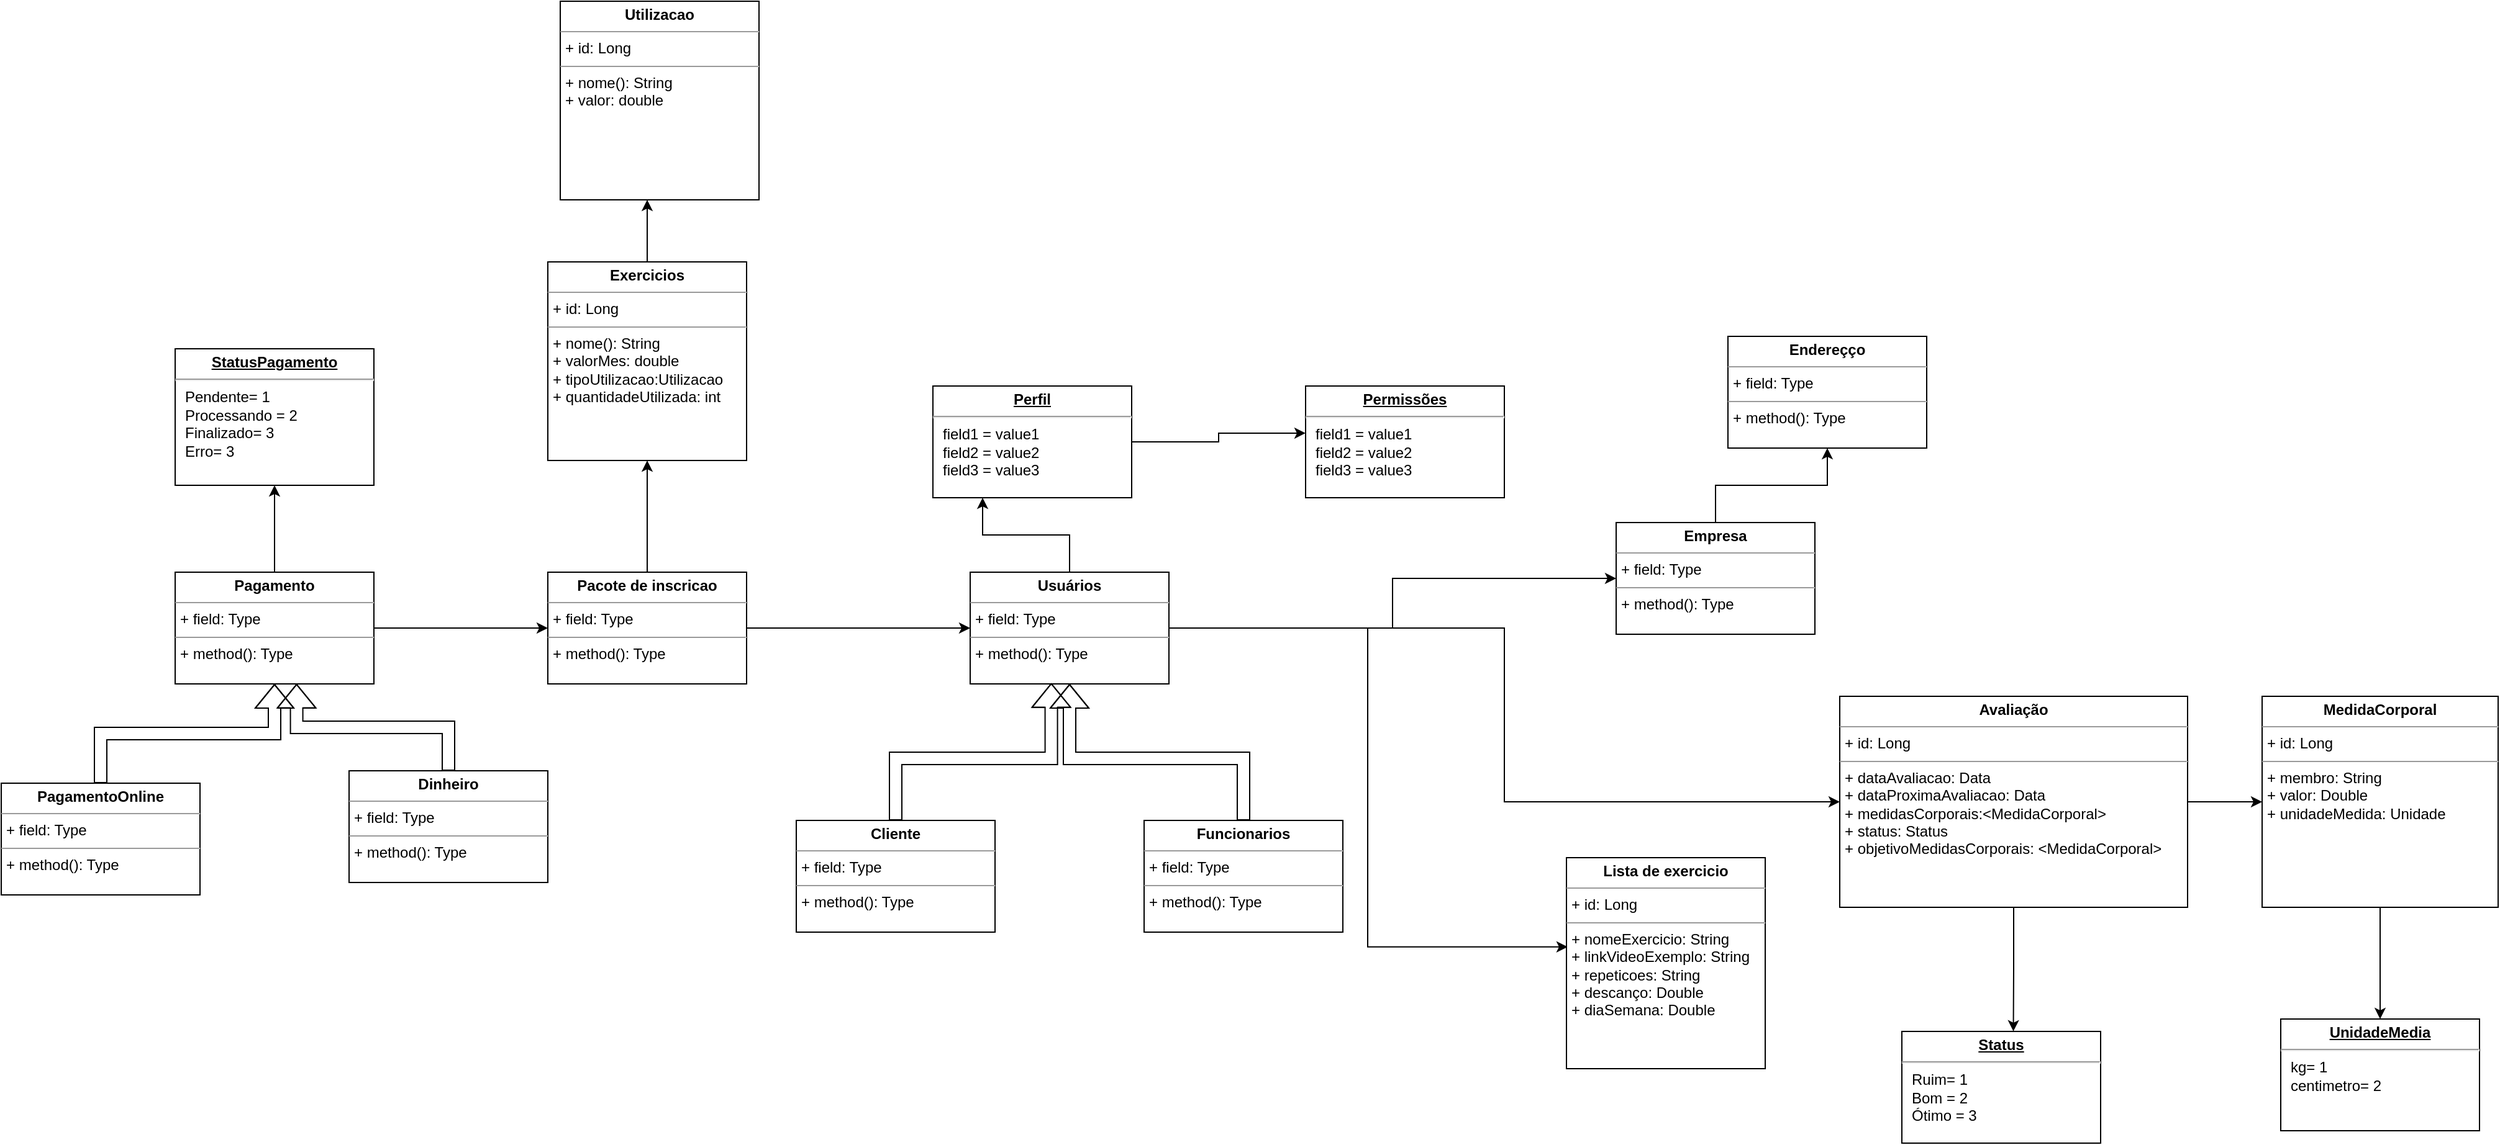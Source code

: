<mxfile version="20.7.4" type="github">
  <diagram id="jnY9CkC_rshAEeJaLenp" name="Página-1">
    <mxGraphModel dx="1583" dy="1586" grid="1" gridSize="10" guides="1" tooltips="1" connect="1" arrows="1" fold="1" page="1" pageScale="1" pageWidth="827" pageHeight="1169" math="0" shadow="0">
      <root>
        <mxCell id="0" />
        <mxCell id="1" parent="0" />
        <mxCell id="A7t_VNiq62A0DLeRyUWz-16" style="edgeStyle=orthogonalEdgeStyle;rounded=0;orthogonalLoop=1;jettySize=auto;html=1;entryX=0.25;entryY=1;entryDx=0;entryDy=0;" edge="1" parent="1" source="A7t_VNiq62A0DLeRyUWz-1" target="A7t_VNiq62A0DLeRyUWz-11">
          <mxGeometry relative="1" as="geometry" />
        </mxCell>
        <mxCell id="A7t_VNiq62A0DLeRyUWz-18" style="edgeStyle=orthogonalEdgeStyle;rounded=0;orthogonalLoop=1;jettySize=auto;html=1;entryX=0;entryY=0.5;entryDx=0;entryDy=0;" edge="1" parent="1" source="A7t_VNiq62A0DLeRyUWz-1" target="A7t_VNiq62A0DLeRyUWz-17">
          <mxGeometry relative="1" as="geometry" />
        </mxCell>
        <mxCell id="A7t_VNiq62A0DLeRyUWz-23" style="edgeStyle=orthogonalEdgeStyle;rounded=0;orthogonalLoop=1;jettySize=auto;html=1;entryX=0.006;entryY=0.423;entryDx=0;entryDy=0;entryPerimeter=0;" edge="1" parent="1" source="A7t_VNiq62A0DLeRyUWz-1" target="A7t_VNiq62A0DLeRyUWz-19">
          <mxGeometry relative="1" as="geometry" />
        </mxCell>
        <mxCell id="A7t_VNiq62A0DLeRyUWz-25" style="edgeStyle=orthogonalEdgeStyle;rounded=0;orthogonalLoop=1;jettySize=auto;html=1;entryX=0;entryY=0.5;entryDx=0;entryDy=0;" edge="1" parent="1" source="A7t_VNiq62A0DLeRyUWz-1" target="A7t_VNiq62A0DLeRyUWz-24">
          <mxGeometry relative="1" as="geometry" />
        </mxCell>
        <mxCell id="A7t_VNiq62A0DLeRyUWz-1" value="&lt;p style=&quot;margin:0px;margin-top:4px;text-align:center;&quot;&gt;&lt;b&gt;Usuários&lt;/b&gt;&lt;/p&gt;&lt;hr size=&quot;1&quot;&gt;&lt;p style=&quot;margin:0px;margin-left:4px;&quot;&gt;+ field: Type&lt;/p&gt;&lt;hr size=&quot;1&quot;&gt;&lt;p style=&quot;margin:0px;margin-left:4px;&quot;&gt;+ method(): Type&lt;/p&gt;" style="verticalAlign=top;align=left;overflow=fill;fontSize=12;fontFamily=Helvetica;html=1;" vertex="1" parent="1">
          <mxGeometry x="240" y="80" width="160" height="90" as="geometry" />
        </mxCell>
        <mxCell id="A7t_VNiq62A0DLeRyUWz-2" value="&lt;p style=&quot;margin:0px;margin-top:4px;text-align:center;&quot;&gt;&lt;b&gt;Cliente&lt;/b&gt;&lt;/p&gt;&lt;hr size=&quot;1&quot;&gt;&lt;p style=&quot;margin:0px;margin-left:4px;&quot;&gt;+ field: Type&lt;/p&gt;&lt;hr size=&quot;1&quot;&gt;&lt;p style=&quot;margin:0px;margin-left:4px;&quot;&gt;+ method(): Type&lt;/p&gt;" style="verticalAlign=top;align=left;overflow=fill;fontSize=12;fontFamily=Helvetica;html=1;" vertex="1" parent="1">
          <mxGeometry x="100" y="280" width="160" height="90" as="geometry" />
        </mxCell>
        <mxCell id="A7t_VNiq62A0DLeRyUWz-3" value="&lt;p style=&quot;margin:0px;margin-top:4px;text-align:center;&quot;&gt;&lt;b&gt;Funcionarios&lt;/b&gt;&lt;/p&gt;&lt;hr size=&quot;1&quot;&gt;&lt;p style=&quot;margin:0px;margin-left:4px;&quot;&gt;+ field: Type&lt;/p&gt;&lt;hr size=&quot;1&quot;&gt;&lt;p style=&quot;margin:0px;margin-left:4px;&quot;&gt;+ method(): Type&lt;/p&gt;" style="verticalAlign=top;align=left;overflow=fill;fontSize=12;fontFamily=Helvetica;html=1;" vertex="1" parent="1">
          <mxGeometry x="380" y="280" width="160" height="90" as="geometry" />
        </mxCell>
        <mxCell id="A7t_VNiq62A0DLeRyUWz-10" value="&lt;p style=&quot;margin:0px;margin-top:4px;text-align:center;text-decoration:underline;&quot;&gt;&lt;b&gt;Permissões&lt;/b&gt;&lt;/p&gt;&lt;hr&gt;&lt;p style=&quot;margin:0px;margin-left:8px;&quot;&gt;field1 = value1&lt;br&gt;field2 = value2&lt;br&gt;field3 = value3&lt;/p&gt;" style="verticalAlign=top;align=left;overflow=fill;fontSize=12;fontFamily=Helvetica;html=1;" vertex="1" parent="1">
          <mxGeometry x="510" y="-70" width="160" height="90" as="geometry" />
        </mxCell>
        <mxCell id="A7t_VNiq62A0DLeRyUWz-15" style="edgeStyle=orthogonalEdgeStyle;rounded=0;orthogonalLoop=1;jettySize=auto;html=1;entryX=0;entryY=0.422;entryDx=0;entryDy=0;entryPerimeter=0;" edge="1" parent="1" source="A7t_VNiq62A0DLeRyUWz-11" target="A7t_VNiq62A0DLeRyUWz-10">
          <mxGeometry relative="1" as="geometry" />
        </mxCell>
        <mxCell id="A7t_VNiq62A0DLeRyUWz-11" value="&lt;p style=&quot;margin:0px;margin-top:4px;text-align:center;text-decoration:underline;&quot;&gt;&lt;b&gt;Perfil&lt;/b&gt;&lt;/p&gt;&lt;hr&gt;&lt;p style=&quot;margin:0px;margin-left:8px;&quot;&gt;field1 = value1&lt;br&gt;field2 = value2&lt;br&gt;field3 = value3&lt;/p&gt;" style="verticalAlign=top;align=left;overflow=fill;fontSize=12;fontFamily=Helvetica;html=1;" vertex="1" parent="1">
          <mxGeometry x="210" y="-70" width="160" height="90" as="geometry" />
        </mxCell>
        <mxCell id="A7t_VNiq62A0DLeRyUWz-8" style="edgeStyle=orthogonalEdgeStyle;rounded=0;orthogonalLoop=1;jettySize=auto;html=1;entryX=0.408;entryY=0.993;entryDx=0;entryDy=0;entryPerimeter=0;shape=flexArrow;" edge="1" parent="1" source="A7t_VNiq62A0DLeRyUWz-2" target="A7t_VNiq62A0DLeRyUWz-1">
          <mxGeometry relative="1" as="geometry">
            <Array as="points">
              <mxPoint x="180" y="230" />
              <mxPoint x="305" y="230" />
            </Array>
          </mxGeometry>
        </mxCell>
        <mxCell id="A7t_VNiq62A0DLeRyUWz-9" style="edgeStyle=orthogonalEdgeStyle;rounded=0;orthogonalLoop=1;jettySize=auto;html=1;shape=flexArrow;exitX=0.5;exitY=0;exitDx=0;exitDy=0;" edge="1" parent="1" source="A7t_VNiq62A0DLeRyUWz-3">
          <mxGeometry relative="1" as="geometry">
            <mxPoint x="320" y="170" as="targetPoint" />
            <mxPoint x="460" y="260" as="sourcePoint" />
            <Array as="points">
              <mxPoint x="460" y="230" />
              <mxPoint x="320" y="230" />
            </Array>
          </mxGeometry>
        </mxCell>
        <mxCell id="A7t_VNiq62A0DLeRyUWz-22" style="edgeStyle=orthogonalEdgeStyle;rounded=0;orthogonalLoop=1;jettySize=auto;html=1;entryX=0.5;entryY=1;entryDx=0;entryDy=0;" edge="1" parent="1" source="A7t_VNiq62A0DLeRyUWz-17" target="A7t_VNiq62A0DLeRyUWz-21">
          <mxGeometry relative="1" as="geometry" />
        </mxCell>
        <mxCell id="A7t_VNiq62A0DLeRyUWz-17" value="&lt;p style=&quot;margin:0px;margin-top:4px;text-align:center;&quot;&gt;&lt;b&gt;Empresa&lt;/b&gt;&lt;/p&gt;&lt;hr size=&quot;1&quot;&gt;&lt;p style=&quot;margin:0px;margin-left:4px;&quot;&gt;+ field: Type&lt;/p&gt;&lt;hr size=&quot;1&quot;&gt;&lt;p style=&quot;margin:0px;margin-left:4px;&quot;&gt;+ method(): Type&lt;/p&gt;" style="verticalAlign=top;align=left;overflow=fill;fontSize=12;fontFamily=Helvetica;html=1;" vertex="1" parent="1">
          <mxGeometry x="760" y="40" width="160" height="90" as="geometry" />
        </mxCell>
        <mxCell id="A7t_VNiq62A0DLeRyUWz-19" value="&lt;p style=&quot;margin:0px;margin-top:4px;text-align:center;&quot;&gt;&lt;b&gt;Lista de exercicio&lt;/b&gt;&lt;/p&gt;&lt;hr size=&quot;1&quot;&gt;&lt;p style=&quot;margin:0px;margin-left:4px;&quot;&gt;+ id: Long&lt;/p&gt;&lt;hr size=&quot;1&quot;&gt;&lt;p style=&quot;margin:0px;margin-left:4px;&quot;&gt;+ nomeExercicio: String&lt;/p&gt;&lt;p style=&quot;margin:0px;margin-left:4px;&quot;&gt;+ linkVideoExemplo: String&lt;br&gt;&lt;/p&gt;&lt;p style=&quot;margin:0px;margin-left:4px;&quot;&gt;+ repeticoes: String&lt;br&gt;&lt;/p&gt;&lt;p style=&quot;margin:0px;margin-left:4px;&quot;&gt;+ descanço: Double&lt;br&gt;&lt;/p&gt;&lt;p style=&quot;margin:0px;margin-left:4px;&quot;&gt;+ diaSemana: Double&lt;br&gt;&lt;/p&gt;&lt;p style=&quot;margin:0px;margin-left:4px;&quot;&gt;&lt;br&gt;&lt;/p&gt;&lt;p style=&quot;margin:0px;margin-left:4px;&quot;&gt;&lt;br&gt;&lt;/p&gt;" style="verticalAlign=top;align=left;overflow=fill;fontSize=12;fontFamily=Helvetica;html=1;" vertex="1" parent="1">
          <mxGeometry x="720" y="310" width="160" height="170" as="geometry" />
        </mxCell>
        <mxCell id="A7t_VNiq62A0DLeRyUWz-21" value="&lt;p style=&quot;margin:0px;margin-top:4px;text-align:center;&quot;&gt;&lt;b&gt;Endereçço&lt;/b&gt;&lt;/p&gt;&lt;hr size=&quot;1&quot;&gt;&lt;p style=&quot;margin:0px;margin-left:4px;&quot;&gt;+ field: Type&lt;/p&gt;&lt;hr size=&quot;1&quot;&gt;&lt;p style=&quot;margin:0px;margin-left:4px;&quot;&gt;+ method(): Type&lt;/p&gt;" style="verticalAlign=top;align=left;overflow=fill;fontSize=12;fontFamily=Helvetica;html=1;" vertex="1" parent="1">
          <mxGeometry x="850" y="-110" width="160" height="90" as="geometry" />
        </mxCell>
        <mxCell id="A7t_VNiq62A0DLeRyUWz-27" style="edgeStyle=orthogonalEdgeStyle;rounded=0;orthogonalLoop=1;jettySize=auto;html=1;entryX=0;entryY=0.5;entryDx=0;entryDy=0;" edge="1" parent="1" source="A7t_VNiq62A0DLeRyUWz-24" target="A7t_VNiq62A0DLeRyUWz-26">
          <mxGeometry relative="1" as="geometry" />
        </mxCell>
        <mxCell id="A7t_VNiq62A0DLeRyUWz-31" style="edgeStyle=orthogonalEdgeStyle;rounded=0;orthogonalLoop=1;jettySize=auto;html=1;entryX=0.561;entryY=-0.001;entryDx=0;entryDy=0;entryPerimeter=0;" edge="1" parent="1" source="A7t_VNiq62A0DLeRyUWz-24" target="A7t_VNiq62A0DLeRyUWz-30">
          <mxGeometry relative="1" as="geometry" />
        </mxCell>
        <mxCell id="A7t_VNiq62A0DLeRyUWz-24" value="&lt;p style=&quot;margin:0px;margin-top:4px;text-align:center;&quot;&gt;&lt;b&gt;Avaliação&lt;/b&gt;&lt;/p&gt;&lt;hr size=&quot;1&quot;&gt;&lt;p style=&quot;margin:0px;margin-left:4px;&quot;&gt;+ id: Long&lt;/p&gt;&lt;hr size=&quot;1&quot;&gt;&lt;p style=&quot;margin:0px;margin-left:4px;&quot;&gt;+ dataAvaliacao: Data&lt;/p&gt;&lt;p style=&quot;margin:0px;margin-left:4px;&quot;&gt;+ dataProximaAvaliacao: Data&lt;br&gt;&lt;/p&gt;&lt;p style=&quot;margin:0px;margin-left:4px;&quot;&gt;+ medidasCorporais:&amp;lt;MedidaCorporal&amp;gt;&lt;/p&gt;&lt;p style=&quot;margin:0px;margin-left:4px;&quot;&gt;+ status: Status&lt;/p&gt;&lt;p style=&quot;margin:0px;margin-left:4px;&quot;&gt;+ objetivoMedidasCorporais: &amp;lt;MedidaCorporal&amp;gt;&lt;/p&gt;&lt;p style=&quot;margin:0px;margin-left:4px;&quot;&gt;&lt;br&gt;&lt;/p&gt;&lt;p style=&quot;margin:0px;margin-left:4px;&quot;&gt;&lt;br&gt;&lt;/p&gt;&lt;p style=&quot;margin:0px;margin-left:4px;&quot;&gt;&lt;br&gt;&lt;/p&gt;" style="verticalAlign=top;align=left;overflow=fill;fontSize=12;fontFamily=Helvetica;html=1;" vertex="1" parent="1">
          <mxGeometry x="940" y="180" width="280" height="170" as="geometry" />
        </mxCell>
        <mxCell id="A7t_VNiq62A0DLeRyUWz-29" style="edgeStyle=orthogonalEdgeStyle;rounded=0;orthogonalLoop=1;jettySize=auto;html=1;" edge="1" parent="1" source="A7t_VNiq62A0DLeRyUWz-26" target="A7t_VNiq62A0DLeRyUWz-28">
          <mxGeometry relative="1" as="geometry" />
        </mxCell>
        <mxCell id="A7t_VNiq62A0DLeRyUWz-26" value="&lt;p style=&quot;margin:0px;margin-top:4px;text-align:center;&quot;&gt;&lt;b&gt;MedidaCorporal&lt;/b&gt;&lt;/p&gt;&lt;hr size=&quot;1&quot;&gt;&lt;p style=&quot;margin:0px;margin-left:4px;&quot;&gt;+ id: Long&lt;/p&gt;&lt;hr size=&quot;1&quot;&gt;&lt;p style=&quot;margin:0px;margin-left:4px;&quot;&gt;+ membro: String&lt;/p&gt;&lt;p style=&quot;margin:0px;margin-left:4px;&quot;&gt;+ valor: Double&lt;br&gt;&lt;/p&gt;&lt;p style=&quot;margin:0px;margin-left:4px;&quot;&gt;+ unidadeMedida: Unidade&lt;/p&gt;&lt;p style=&quot;margin:0px;margin-left:4px;&quot;&gt;&lt;br&gt;&lt;/p&gt;&lt;p style=&quot;margin:0px;margin-left:4px;&quot;&gt;&lt;br&gt;&lt;/p&gt;&lt;p style=&quot;margin:0px;margin-left:4px;&quot;&gt;&lt;br&gt;&lt;/p&gt;" style="verticalAlign=top;align=left;overflow=fill;fontSize=12;fontFamily=Helvetica;html=1;" vertex="1" parent="1">
          <mxGeometry x="1280" y="180" width="190" height="170" as="geometry" />
        </mxCell>
        <mxCell id="A7t_VNiq62A0DLeRyUWz-28" value="&lt;p style=&quot;margin:0px;margin-top:4px;text-align:center;text-decoration:underline;&quot;&gt;&lt;b&gt;UnidadeMedia&lt;/b&gt;&lt;/p&gt;&lt;hr&gt;&lt;p style=&quot;margin:0px;margin-left:8px;&quot;&gt;kg= 1&lt;br&gt;centimetro= 2&lt;br&gt;&lt;br&gt;&lt;/p&gt;" style="verticalAlign=top;align=left;overflow=fill;fontSize=12;fontFamily=Helvetica;html=1;" vertex="1" parent="1">
          <mxGeometry x="1295" y="440" width="160" height="90" as="geometry" />
        </mxCell>
        <mxCell id="A7t_VNiq62A0DLeRyUWz-30" value="&lt;p style=&quot;margin:0px;margin-top:4px;text-align:center;text-decoration:underline;&quot;&gt;&lt;b&gt;Status&lt;/b&gt;&lt;/p&gt;&lt;hr&gt;&lt;p style=&quot;margin:0px;margin-left:8px;&quot;&gt;Ruim= 1&lt;br&gt;Bom = 2&lt;/p&gt;&lt;p style=&quot;margin:0px;margin-left:8px;&quot;&gt;Ótimo = 3&lt;br&gt;&lt;br&gt;&lt;/p&gt;" style="verticalAlign=top;align=left;overflow=fill;fontSize=12;fontFamily=Helvetica;html=1;" vertex="1" parent="1">
          <mxGeometry x="990" y="450" width="160" height="90" as="geometry" />
        </mxCell>
        <mxCell id="A7t_VNiq62A0DLeRyUWz-33" style="edgeStyle=orthogonalEdgeStyle;rounded=0;orthogonalLoop=1;jettySize=auto;html=1;entryX=0;entryY=0.5;entryDx=0;entryDy=0;" edge="1" parent="1" source="A7t_VNiq62A0DLeRyUWz-32" target="A7t_VNiq62A0DLeRyUWz-1">
          <mxGeometry relative="1" as="geometry" />
        </mxCell>
        <mxCell id="A7t_VNiq62A0DLeRyUWz-43" style="edgeStyle=orthogonalEdgeStyle;rounded=0;orthogonalLoop=1;jettySize=auto;html=1;entryX=0.5;entryY=1;entryDx=0;entryDy=0;" edge="1" parent="1" source="A7t_VNiq62A0DLeRyUWz-32" target="A7t_VNiq62A0DLeRyUWz-40">
          <mxGeometry relative="1" as="geometry" />
        </mxCell>
        <mxCell id="A7t_VNiq62A0DLeRyUWz-32" value="&lt;p style=&quot;margin:0px;margin-top:4px;text-align:center;&quot;&gt;&lt;b&gt;Pacote de inscricao&lt;/b&gt;&lt;/p&gt;&lt;hr size=&quot;1&quot;&gt;&lt;p style=&quot;margin:0px;margin-left:4px;&quot;&gt;+ field: Type&lt;/p&gt;&lt;hr size=&quot;1&quot;&gt;&lt;p style=&quot;margin:0px;margin-left:4px;&quot;&gt;+ method(): Type&lt;/p&gt;" style="verticalAlign=top;align=left;overflow=fill;fontSize=12;fontFamily=Helvetica;html=1;" vertex="1" parent="1">
          <mxGeometry x="-100" y="80" width="160" height="90" as="geometry" />
        </mxCell>
        <mxCell id="A7t_VNiq62A0DLeRyUWz-35" style="edgeStyle=orthogonalEdgeStyle;rounded=0;orthogonalLoop=1;jettySize=auto;html=1;entryX=0;entryY=0.5;entryDx=0;entryDy=0;" edge="1" parent="1" source="A7t_VNiq62A0DLeRyUWz-34" target="A7t_VNiq62A0DLeRyUWz-32">
          <mxGeometry relative="1" as="geometry" />
        </mxCell>
        <mxCell id="A7t_VNiq62A0DLeRyUWz-46" style="edgeStyle=orthogonalEdgeStyle;rounded=0;orthogonalLoop=1;jettySize=auto;html=1;entryX=0.5;entryY=1;entryDx=0;entryDy=0;" edge="1" parent="1" source="A7t_VNiq62A0DLeRyUWz-34" target="A7t_VNiq62A0DLeRyUWz-45">
          <mxGeometry relative="1" as="geometry" />
        </mxCell>
        <mxCell id="A7t_VNiq62A0DLeRyUWz-34" value="&lt;p style=&quot;margin:0px;margin-top:4px;text-align:center;&quot;&gt;&lt;b&gt;Pagamento&lt;/b&gt;&lt;/p&gt;&lt;hr size=&quot;1&quot;&gt;&lt;p style=&quot;margin:0px;margin-left:4px;&quot;&gt;+ field: Type&lt;/p&gt;&lt;hr size=&quot;1&quot;&gt;&lt;p style=&quot;margin:0px;margin-left:4px;&quot;&gt;+ method(): Type&lt;/p&gt;" style="verticalAlign=top;align=left;overflow=fill;fontSize=12;fontFamily=Helvetica;html=1;" vertex="1" parent="1">
          <mxGeometry x="-400" y="80" width="160" height="90" as="geometry" />
        </mxCell>
        <mxCell id="A7t_VNiq62A0DLeRyUWz-38" style="edgeStyle=orthogonalEdgeStyle;shape=flexArrow;rounded=0;orthogonalLoop=1;jettySize=auto;html=1;entryX=0.5;entryY=1;entryDx=0;entryDy=0;" edge="1" parent="1" source="A7t_VNiq62A0DLeRyUWz-36" target="A7t_VNiq62A0DLeRyUWz-34">
          <mxGeometry relative="1" as="geometry" />
        </mxCell>
        <mxCell id="A7t_VNiq62A0DLeRyUWz-36" value="&lt;p style=&quot;margin:0px;margin-top:4px;text-align:center;&quot;&gt;&lt;b&gt;PagamentoOnline&lt;/b&gt;&lt;/p&gt;&lt;hr size=&quot;1&quot;&gt;&lt;p style=&quot;margin:0px;margin-left:4px;&quot;&gt;+ field: Type&lt;/p&gt;&lt;hr size=&quot;1&quot;&gt;&lt;p style=&quot;margin:0px;margin-left:4px;&quot;&gt;+ method(): Type&lt;/p&gt;" style="verticalAlign=top;align=left;overflow=fill;fontSize=12;fontFamily=Helvetica;html=1;" vertex="1" parent="1">
          <mxGeometry x="-540" y="250" width="160" height="90" as="geometry" />
        </mxCell>
        <mxCell id="A7t_VNiq62A0DLeRyUWz-39" style="edgeStyle=orthogonalEdgeStyle;shape=flexArrow;rounded=0;orthogonalLoop=1;jettySize=auto;html=1;entryX=0.611;entryY=0.999;entryDx=0;entryDy=0;entryPerimeter=0;" edge="1" parent="1" source="A7t_VNiq62A0DLeRyUWz-37" target="A7t_VNiq62A0DLeRyUWz-34">
          <mxGeometry relative="1" as="geometry" />
        </mxCell>
        <mxCell id="A7t_VNiq62A0DLeRyUWz-37" value="&lt;p style=&quot;margin:0px;margin-top:4px;text-align:center;&quot;&gt;&lt;b&gt;Dinheiro&lt;/b&gt;&lt;/p&gt;&lt;hr size=&quot;1&quot;&gt;&lt;p style=&quot;margin:0px;margin-left:4px;&quot;&gt;+ field: Type&lt;/p&gt;&lt;hr size=&quot;1&quot;&gt;&lt;p style=&quot;margin:0px;margin-left:4px;&quot;&gt;+ method(): Type&lt;/p&gt;" style="verticalAlign=top;align=left;overflow=fill;fontSize=12;fontFamily=Helvetica;html=1;" vertex="1" parent="1">
          <mxGeometry x="-260" y="240" width="160" height="90" as="geometry" />
        </mxCell>
        <mxCell id="A7t_VNiq62A0DLeRyUWz-42" style="edgeStyle=orthogonalEdgeStyle;rounded=0;orthogonalLoop=1;jettySize=auto;html=1;entryX=0.5;entryY=1;entryDx=0;entryDy=0;" edge="1" parent="1" source="A7t_VNiq62A0DLeRyUWz-40">
          <mxGeometry relative="1" as="geometry">
            <mxPoint x="-20" y="-220" as="targetPoint" />
          </mxGeometry>
        </mxCell>
        <mxCell id="A7t_VNiq62A0DLeRyUWz-40" value="&lt;p style=&quot;margin:0px;margin-top:4px;text-align:center;&quot;&gt;&lt;b&gt;Exercicios&lt;/b&gt;&lt;/p&gt;&lt;hr size=&quot;1&quot;&gt;&lt;p style=&quot;margin:0px;margin-left:4px;&quot;&gt;+ id: Long&lt;/p&gt;&lt;hr size=&quot;1&quot;&gt;&lt;p style=&quot;margin:0px;margin-left:4px;&quot;&gt;+ nome(): String&lt;/p&gt;&lt;p style=&quot;margin:0px;margin-left:4px;&quot;&gt;+ valorMes: double&lt;/p&gt;&lt;p style=&quot;margin:0px;margin-left:4px;&quot;&gt;+ tipoUtilizacao:Utilizacao&lt;/p&gt;&lt;p style=&quot;margin:0px;margin-left:4px;&quot;&gt;+ quantidadeUtilizada: int&lt;/p&gt;" style="verticalAlign=top;align=left;overflow=fill;fontSize=12;fontFamily=Helvetica;html=1;" vertex="1" parent="1">
          <mxGeometry x="-100" y="-170" width="160" height="160" as="geometry" />
        </mxCell>
        <mxCell id="A7t_VNiq62A0DLeRyUWz-44" value="&lt;p style=&quot;margin:0px;margin-top:4px;text-align:center;&quot;&gt;&lt;b&gt;Utilizacao&lt;/b&gt;&lt;/p&gt;&lt;hr size=&quot;1&quot;&gt;&lt;p style=&quot;margin:0px;margin-left:4px;&quot;&gt;+ id: Long&lt;/p&gt;&lt;hr size=&quot;1&quot;&gt;&lt;p style=&quot;margin:0px;margin-left:4px;&quot;&gt;+ nome(): String&lt;/p&gt;&lt;p style=&quot;margin:0px;margin-left:4px;&quot;&gt;+ valor: double&lt;/p&gt;" style="verticalAlign=top;align=left;overflow=fill;fontSize=12;fontFamily=Helvetica;html=1;" vertex="1" parent="1">
          <mxGeometry x="-90" y="-380" width="160" height="160" as="geometry" />
        </mxCell>
        <mxCell id="A7t_VNiq62A0DLeRyUWz-45" value="&lt;p style=&quot;margin:0px;margin-top:4px;text-align:center;text-decoration:underline;&quot;&gt;&lt;b&gt;StatusPagamento&lt;/b&gt;&lt;/p&gt;&lt;hr&gt;&lt;p style=&quot;margin:0px;margin-left:8px;&quot;&gt;Pendente= 1&lt;br&gt;Processando = 2&lt;/p&gt;&lt;p style=&quot;margin:0px;margin-left:8px;&quot;&gt;Finalizado= 3&lt;/p&gt;&lt;p style=&quot;margin:0px;margin-left:8px;&quot;&gt;Erro= 3&lt;br&gt;&lt;br&gt;&lt;/p&gt;" style="verticalAlign=top;align=left;overflow=fill;fontSize=12;fontFamily=Helvetica;html=1;" vertex="1" parent="1">
          <mxGeometry x="-400" y="-100" width="160" height="110" as="geometry" />
        </mxCell>
      </root>
    </mxGraphModel>
  </diagram>
</mxfile>
